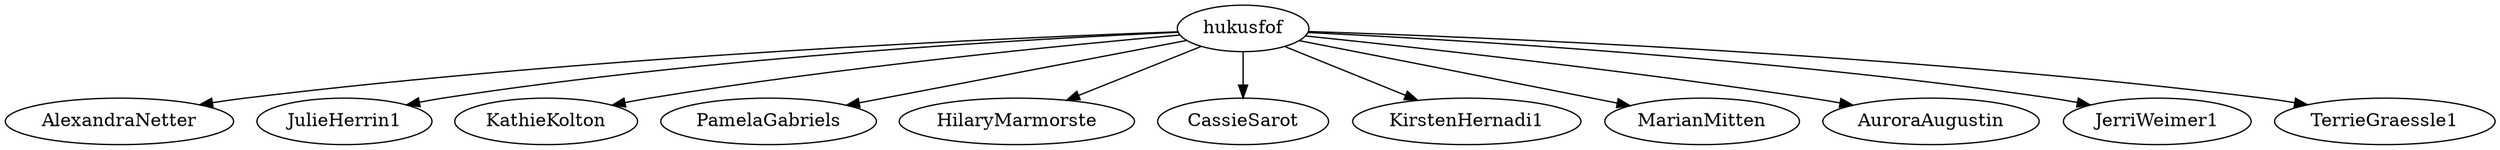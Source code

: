 strict digraph {
"hukusfof" -> "AlexandraNetter"
"hukusfof" -> "JulieHerrin1"
"hukusfof" -> "KathieKolton"
"hukusfof" -> "PamelaGabriels"
"hukusfof" -> "HilaryMarmorste"
"hukusfof" -> "CassieSarot"
"hukusfof" -> "KirstenHernadi1"
"hukusfof" -> "MarianMitten"
"hukusfof" -> "AuroraAugustin"
"hukusfof" -> "JerriWeimer1"
"hukusfof" -> "TerrieGraessle1"
}